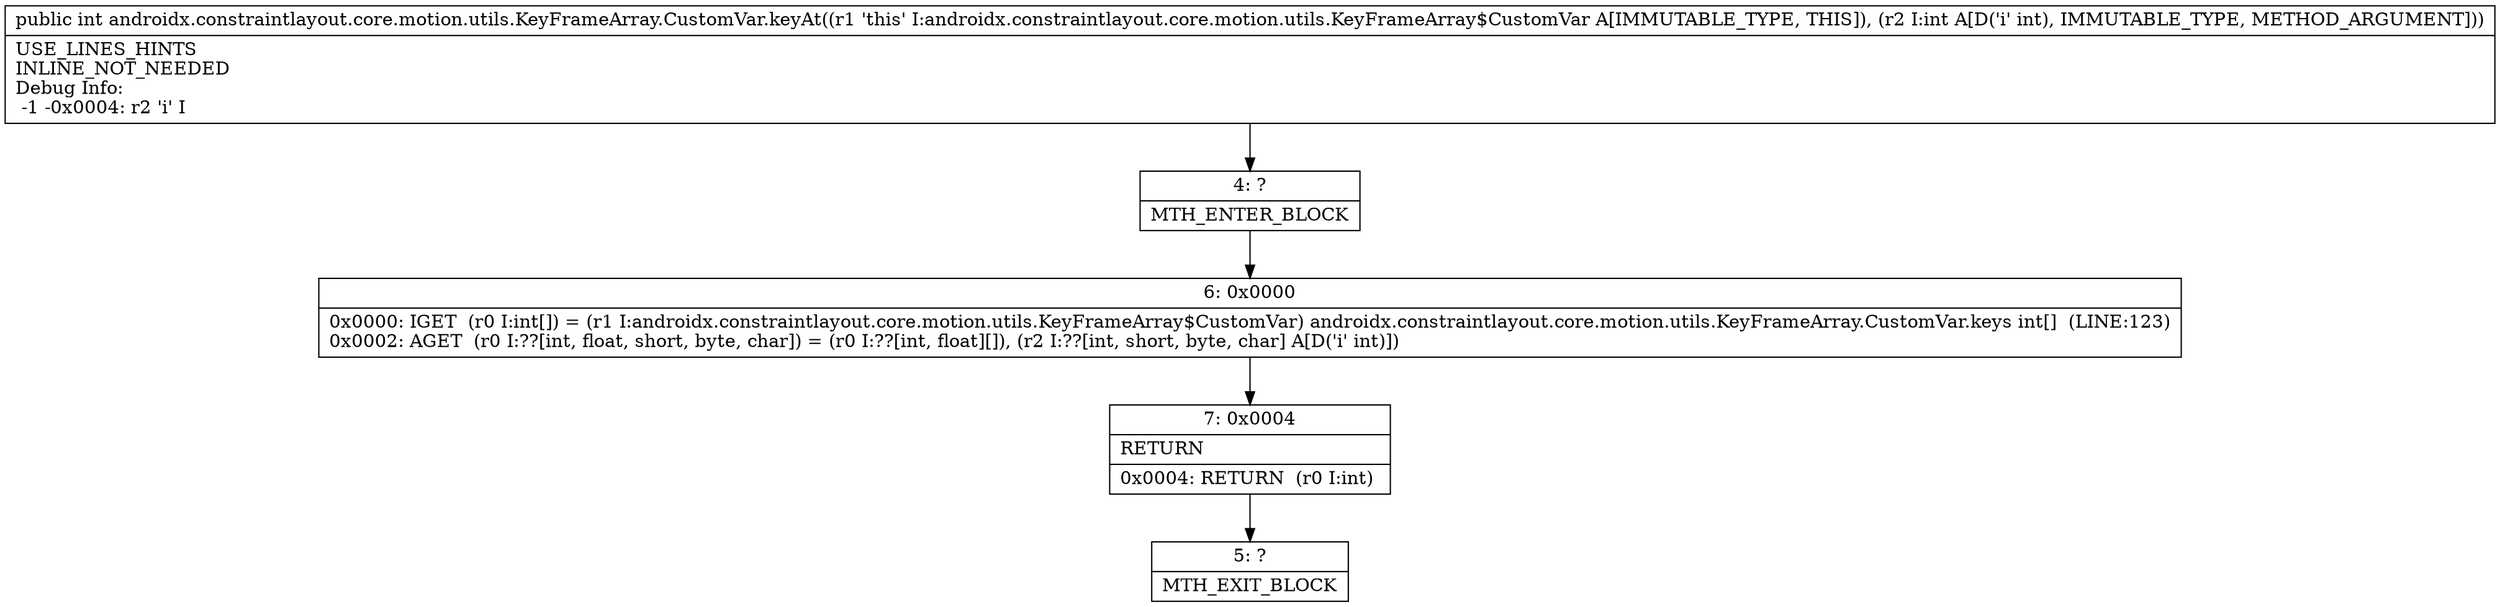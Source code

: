digraph "CFG forandroidx.constraintlayout.core.motion.utils.KeyFrameArray.CustomVar.keyAt(I)I" {
Node_4 [shape=record,label="{4\:\ ?|MTH_ENTER_BLOCK\l}"];
Node_6 [shape=record,label="{6\:\ 0x0000|0x0000: IGET  (r0 I:int[]) = (r1 I:androidx.constraintlayout.core.motion.utils.KeyFrameArray$CustomVar) androidx.constraintlayout.core.motion.utils.KeyFrameArray.CustomVar.keys int[]  (LINE:123)\l0x0002: AGET  (r0 I:??[int, float, short, byte, char]) = (r0 I:??[int, float][]), (r2 I:??[int, short, byte, char] A[D('i' int)]) \l}"];
Node_7 [shape=record,label="{7\:\ 0x0004|RETURN\l|0x0004: RETURN  (r0 I:int) \l}"];
Node_5 [shape=record,label="{5\:\ ?|MTH_EXIT_BLOCK\l}"];
MethodNode[shape=record,label="{public int androidx.constraintlayout.core.motion.utils.KeyFrameArray.CustomVar.keyAt((r1 'this' I:androidx.constraintlayout.core.motion.utils.KeyFrameArray$CustomVar A[IMMUTABLE_TYPE, THIS]), (r2 I:int A[D('i' int), IMMUTABLE_TYPE, METHOD_ARGUMENT]))  | USE_LINES_HINTS\lINLINE_NOT_NEEDED\lDebug Info:\l  \-1 \-0x0004: r2 'i' I\l}"];
MethodNode -> Node_4;Node_4 -> Node_6;
Node_6 -> Node_7;
Node_7 -> Node_5;
}

